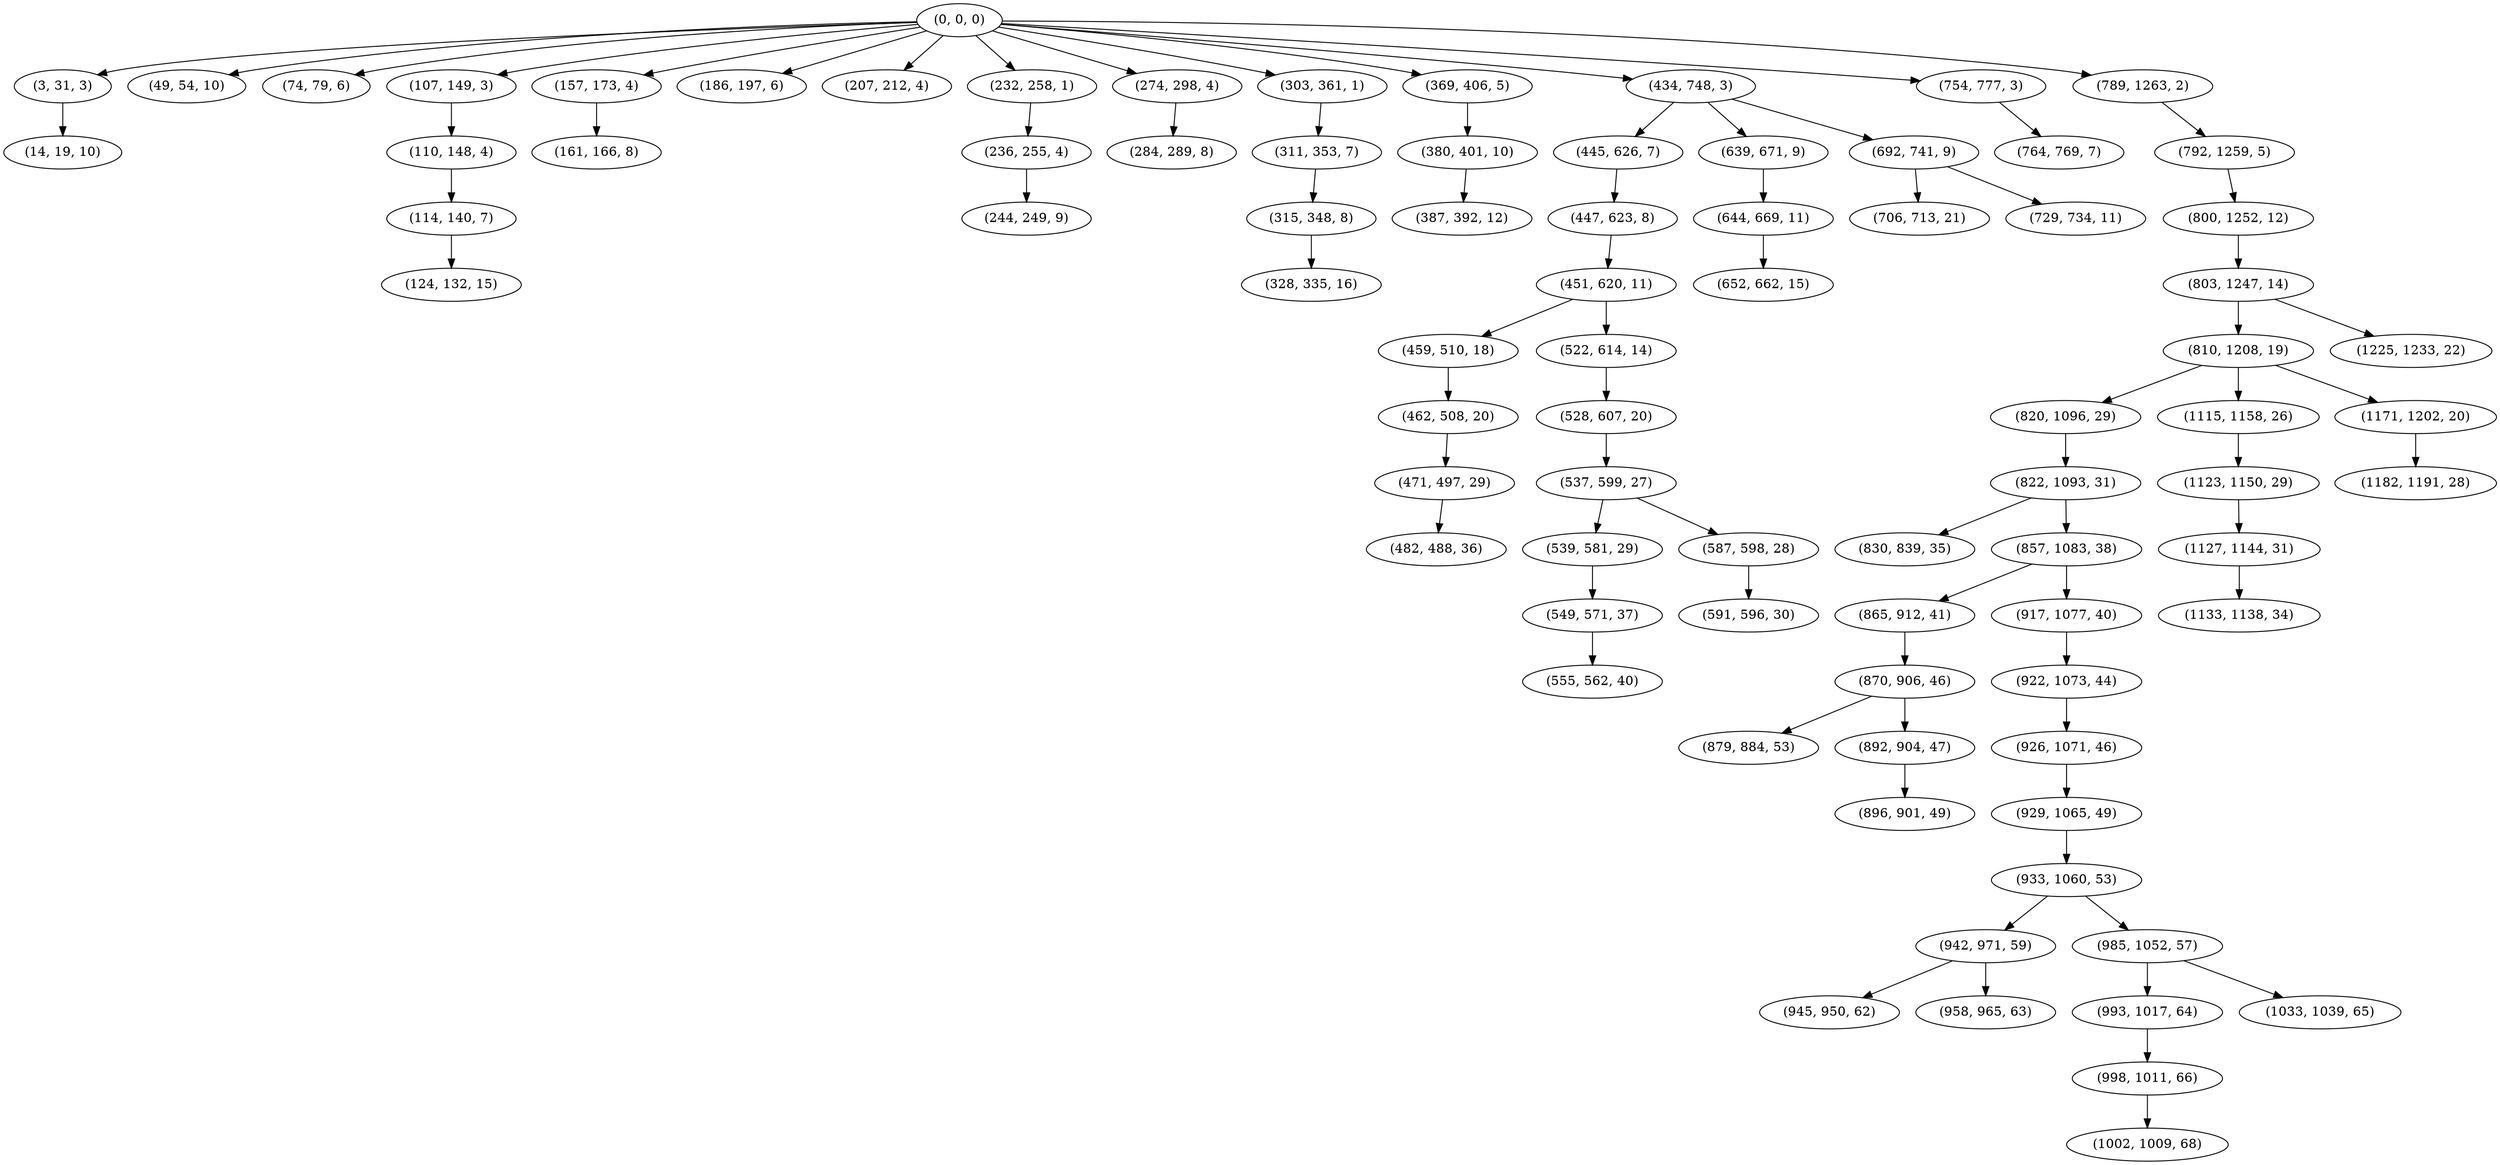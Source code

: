 digraph tree {
    "(0, 0, 0)";
    "(3, 31, 3)";
    "(14, 19, 10)";
    "(49, 54, 10)";
    "(74, 79, 6)";
    "(107, 149, 3)";
    "(110, 148, 4)";
    "(114, 140, 7)";
    "(124, 132, 15)";
    "(157, 173, 4)";
    "(161, 166, 8)";
    "(186, 197, 6)";
    "(207, 212, 4)";
    "(232, 258, 1)";
    "(236, 255, 4)";
    "(244, 249, 9)";
    "(274, 298, 4)";
    "(284, 289, 8)";
    "(303, 361, 1)";
    "(311, 353, 7)";
    "(315, 348, 8)";
    "(328, 335, 16)";
    "(369, 406, 5)";
    "(380, 401, 10)";
    "(387, 392, 12)";
    "(434, 748, 3)";
    "(445, 626, 7)";
    "(447, 623, 8)";
    "(451, 620, 11)";
    "(459, 510, 18)";
    "(462, 508, 20)";
    "(471, 497, 29)";
    "(482, 488, 36)";
    "(522, 614, 14)";
    "(528, 607, 20)";
    "(537, 599, 27)";
    "(539, 581, 29)";
    "(549, 571, 37)";
    "(555, 562, 40)";
    "(587, 598, 28)";
    "(591, 596, 30)";
    "(639, 671, 9)";
    "(644, 669, 11)";
    "(652, 662, 15)";
    "(692, 741, 9)";
    "(706, 713, 21)";
    "(729, 734, 11)";
    "(754, 777, 3)";
    "(764, 769, 7)";
    "(789, 1263, 2)";
    "(792, 1259, 5)";
    "(800, 1252, 12)";
    "(803, 1247, 14)";
    "(810, 1208, 19)";
    "(820, 1096, 29)";
    "(822, 1093, 31)";
    "(830, 839, 35)";
    "(857, 1083, 38)";
    "(865, 912, 41)";
    "(870, 906, 46)";
    "(879, 884, 53)";
    "(892, 904, 47)";
    "(896, 901, 49)";
    "(917, 1077, 40)";
    "(922, 1073, 44)";
    "(926, 1071, 46)";
    "(929, 1065, 49)";
    "(933, 1060, 53)";
    "(942, 971, 59)";
    "(945, 950, 62)";
    "(958, 965, 63)";
    "(985, 1052, 57)";
    "(993, 1017, 64)";
    "(998, 1011, 66)";
    "(1002, 1009, 68)";
    "(1033, 1039, 65)";
    "(1115, 1158, 26)";
    "(1123, 1150, 29)";
    "(1127, 1144, 31)";
    "(1133, 1138, 34)";
    "(1171, 1202, 20)";
    "(1182, 1191, 28)";
    "(1225, 1233, 22)";
    "(0, 0, 0)" -> "(3, 31, 3)";
    "(0, 0, 0)" -> "(49, 54, 10)";
    "(0, 0, 0)" -> "(74, 79, 6)";
    "(0, 0, 0)" -> "(107, 149, 3)";
    "(0, 0, 0)" -> "(157, 173, 4)";
    "(0, 0, 0)" -> "(186, 197, 6)";
    "(0, 0, 0)" -> "(207, 212, 4)";
    "(0, 0, 0)" -> "(232, 258, 1)";
    "(0, 0, 0)" -> "(274, 298, 4)";
    "(0, 0, 0)" -> "(303, 361, 1)";
    "(0, 0, 0)" -> "(369, 406, 5)";
    "(0, 0, 0)" -> "(434, 748, 3)";
    "(0, 0, 0)" -> "(754, 777, 3)";
    "(0, 0, 0)" -> "(789, 1263, 2)";
    "(3, 31, 3)" -> "(14, 19, 10)";
    "(107, 149, 3)" -> "(110, 148, 4)";
    "(110, 148, 4)" -> "(114, 140, 7)";
    "(114, 140, 7)" -> "(124, 132, 15)";
    "(157, 173, 4)" -> "(161, 166, 8)";
    "(232, 258, 1)" -> "(236, 255, 4)";
    "(236, 255, 4)" -> "(244, 249, 9)";
    "(274, 298, 4)" -> "(284, 289, 8)";
    "(303, 361, 1)" -> "(311, 353, 7)";
    "(311, 353, 7)" -> "(315, 348, 8)";
    "(315, 348, 8)" -> "(328, 335, 16)";
    "(369, 406, 5)" -> "(380, 401, 10)";
    "(380, 401, 10)" -> "(387, 392, 12)";
    "(434, 748, 3)" -> "(445, 626, 7)";
    "(434, 748, 3)" -> "(639, 671, 9)";
    "(434, 748, 3)" -> "(692, 741, 9)";
    "(445, 626, 7)" -> "(447, 623, 8)";
    "(447, 623, 8)" -> "(451, 620, 11)";
    "(451, 620, 11)" -> "(459, 510, 18)";
    "(451, 620, 11)" -> "(522, 614, 14)";
    "(459, 510, 18)" -> "(462, 508, 20)";
    "(462, 508, 20)" -> "(471, 497, 29)";
    "(471, 497, 29)" -> "(482, 488, 36)";
    "(522, 614, 14)" -> "(528, 607, 20)";
    "(528, 607, 20)" -> "(537, 599, 27)";
    "(537, 599, 27)" -> "(539, 581, 29)";
    "(537, 599, 27)" -> "(587, 598, 28)";
    "(539, 581, 29)" -> "(549, 571, 37)";
    "(549, 571, 37)" -> "(555, 562, 40)";
    "(587, 598, 28)" -> "(591, 596, 30)";
    "(639, 671, 9)" -> "(644, 669, 11)";
    "(644, 669, 11)" -> "(652, 662, 15)";
    "(692, 741, 9)" -> "(706, 713, 21)";
    "(692, 741, 9)" -> "(729, 734, 11)";
    "(754, 777, 3)" -> "(764, 769, 7)";
    "(789, 1263, 2)" -> "(792, 1259, 5)";
    "(792, 1259, 5)" -> "(800, 1252, 12)";
    "(800, 1252, 12)" -> "(803, 1247, 14)";
    "(803, 1247, 14)" -> "(810, 1208, 19)";
    "(803, 1247, 14)" -> "(1225, 1233, 22)";
    "(810, 1208, 19)" -> "(820, 1096, 29)";
    "(810, 1208, 19)" -> "(1115, 1158, 26)";
    "(810, 1208, 19)" -> "(1171, 1202, 20)";
    "(820, 1096, 29)" -> "(822, 1093, 31)";
    "(822, 1093, 31)" -> "(830, 839, 35)";
    "(822, 1093, 31)" -> "(857, 1083, 38)";
    "(857, 1083, 38)" -> "(865, 912, 41)";
    "(857, 1083, 38)" -> "(917, 1077, 40)";
    "(865, 912, 41)" -> "(870, 906, 46)";
    "(870, 906, 46)" -> "(879, 884, 53)";
    "(870, 906, 46)" -> "(892, 904, 47)";
    "(892, 904, 47)" -> "(896, 901, 49)";
    "(917, 1077, 40)" -> "(922, 1073, 44)";
    "(922, 1073, 44)" -> "(926, 1071, 46)";
    "(926, 1071, 46)" -> "(929, 1065, 49)";
    "(929, 1065, 49)" -> "(933, 1060, 53)";
    "(933, 1060, 53)" -> "(942, 971, 59)";
    "(933, 1060, 53)" -> "(985, 1052, 57)";
    "(942, 971, 59)" -> "(945, 950, 62)";
    "(942, 971, 59)" -> "(958, 965, 63)";
    "(985, 1052, 57)" -> "(993, 1017, 64)";
    "(985, 1052, 57)" -> "(1033, 1039, 65)";
    "(993, 1017, 64)" -> "(998, 1011, 66)";
    "(998, 1011, 66)" -> "(1002, 1009, 68)";
    "(1115, 1158, 26)" -> "(1123, 1150, 29)";
    "(1123, 1150, 29)" -> "(1127, 1144, 31)";
    "(1127, 1144, 31)" -> "(1133, 1138, 34)";
    "(1171, 1202, 20)" -> "(1182, 1191, 28)";
}
